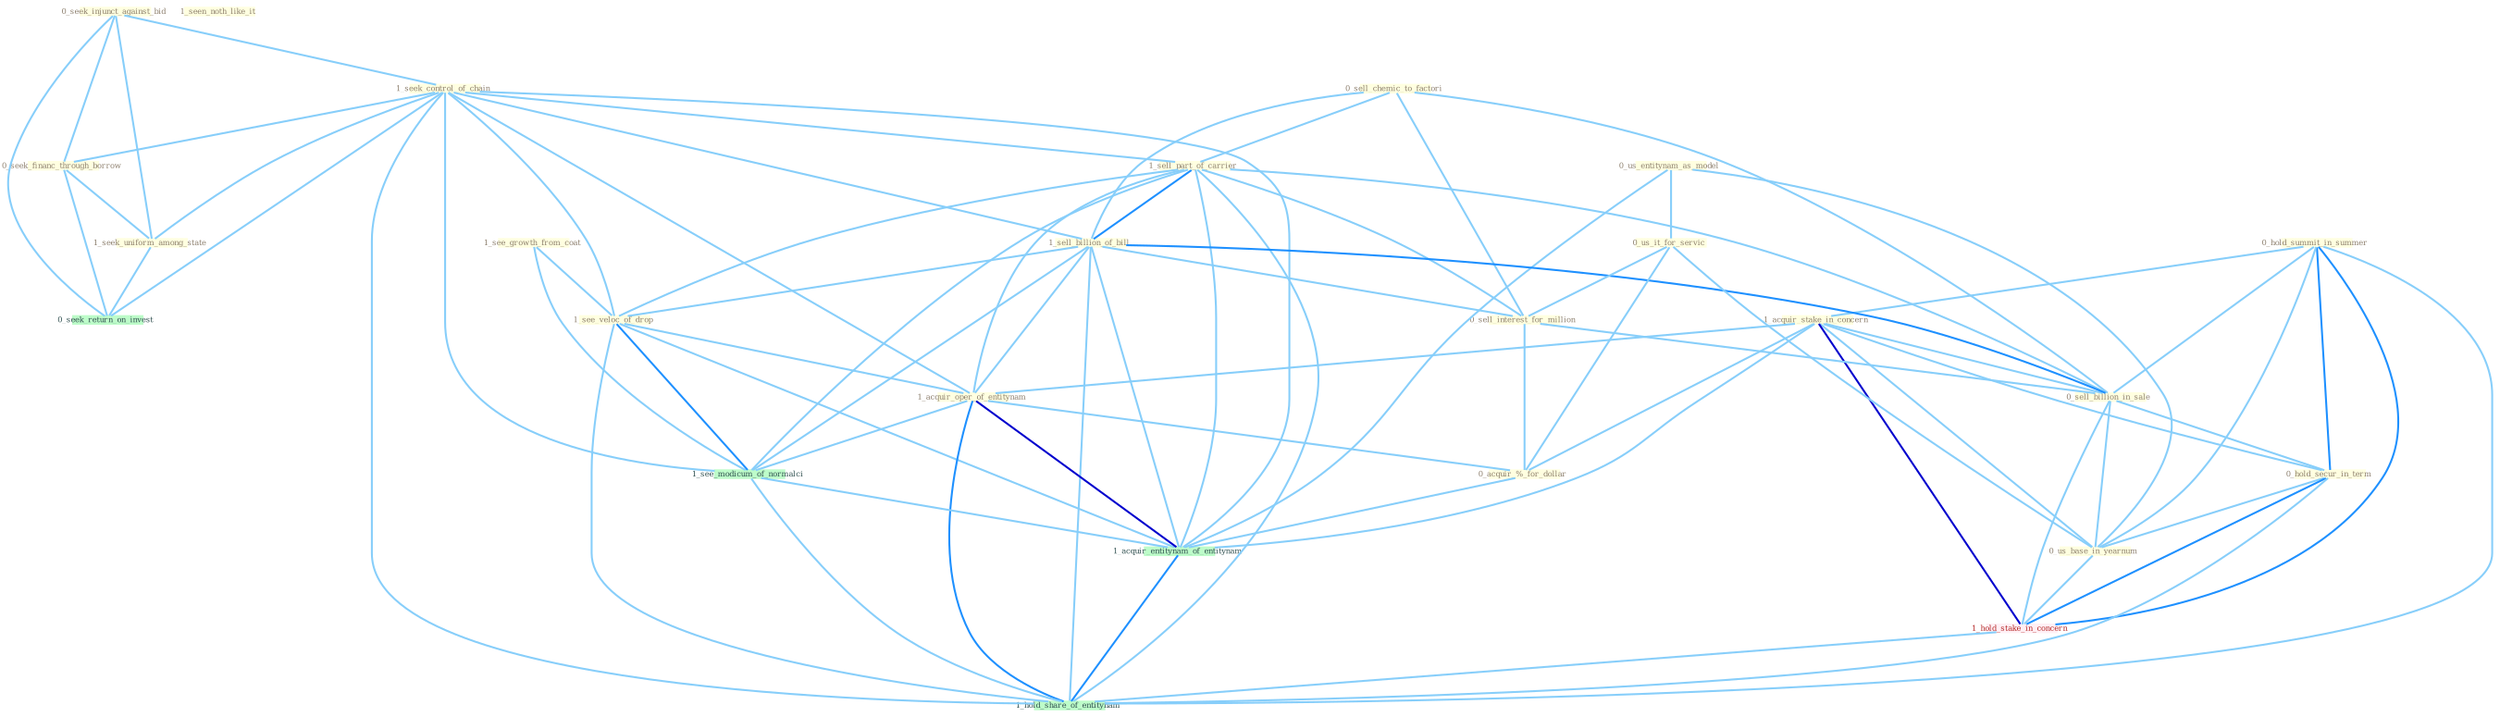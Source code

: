 Graph G{ 
    node
    [shape=polygon,style=filled,width=.5,height=.06,color="#BDFCC9",fixedsize=true,fontsize=4,
    fontcolor="#2f4f4f"];
    {node
    [color="#ffffe0", fontcolor="#8b7d6b"] "0_seek_injunct_against_bid " "0_hold_summit_in_summer " "0_sell_chemic_to_factori " "1_acquir_stake_in_concern " "1_seek_control_of_chain " "0_seek_financ_through_borrow " "1_sell_part_of_carrier " "1_seen_noth_like_it " "1_seek_uniform_among_state " "0_us_entitynam_as_model " "1_see_growth_from_coat " "1_sell_billion_of_bill " "0_us_it_for_servic " "0_sell_interest_for_million " "1_see_veloc_of_drop " "1_acquir_oper_of_entitynam " "0_sell_billion_in_sale " "0_acquir_%_for_dollar " "0_hold_secur_in_term " "0_us_base_in_yearnum "}
{node [color="#fff0f5", fontcolor="#b22222"] "1_hold_stake_in_concern "}
edge [color="#B0E2FF"];

	"0_seek_injunct_against_bid " -- "1_seek_control_of_chain " [w="1", color="#87cefa" ];
	"0_seek_injunct_against_bid " -- "0_seek_financ_through_borrow " [w="1", color="#87cefa" ];
	"0_seek_injunct_against_bid " -- "1_seek_uniform_among_state " [w="1", color="#87cefa" ];
	"0_seek_injunct_against_bid " -- "0_seek_return_on_invest " [w="1", color="#87cefa" ];
	"0_hold_summit_in_summer " -- "1_acquir_stake_in_concern " [w="1", color="#87cefa" ];
	"0_hold_summit_in_summer " -- "0_sell_billion_in_sale " [w="1", color="#87cefa" ];
	"0_hold_summit_in_summer " -- "0_hold_secur_in_term " [w="2", color="#1e90ff" , len=0.8];
	"0_hold_summit_in_summer " -- "0_us_base_in_yearnum " [w="1", color="#87cefa" ];
	"0_hold_summit_in_summer " -- "1_hold_stake_in_concern " [w="2", color="#1e90ff" , len=0.8];
	"0_hold_summit_in_summer " -- "1_hold_share_of_entitynam " [w="1", color="#87cefa" ];
	"0_sell_chemic_to_factori " -- "1_sell_part_of_carrier " [w="1", color="#87cefa" ];
	"0_sell_chemic_to_factori " -- "1_sell_billion_of_bill " [w="1", color="#87cefa" ];
	"0_sell_chemic_to_factori " -- "0_sell_interest_for_million " [w="1", color="#87cefa" ];
	"0_sell_chemic_to_factori " -- "0_sell_billion_in_sale " [w="1", color="#87cefa" ];
	"1_acquir_stake_in_concern " -- "1_acquir_oper_of_entitynam " [w="1", color="#87cefa" ];
	"1_acquir_stake_in_concern " -- "0_sell_billion_in_sale " [w="1", color="#87cefa" ];
	"1_acquir_stake_in_concern " -- "0_acquir_%_for_dollar " [w="1", color="#87cefa" ];
	"1_acquir_stake_in_concern " -- "0_hold_secur_in_term " [w="1", color="#87cefa" ];
	"1_acquir_stake_in_concern " -- "0_us_base_in_yearnum " [w="1", color="#87cefa" ];
	"1_acquir_stake_in_concern " -- "1_hold_stake_in_concern " [w="3", color="#0000cd" , len=0.6];
	"1_acquir_stake_in_concern " -- "1_acquir_entitynam_of_entitynam " [w="1", color="#87cefa" ];
	"1_seek_control_of_chain " -- "0_seek_financ_through_borrow " [w="1", color="#87cefa" ];
	"1_seek_control_of_chain " -- "1_sell_part_of_carrier " [w="1", color="#87cefa" ];
	"1_seek_control_of_chain " -- "1_seek_uniform_among_state " [w="1", color="#87cefa" ];
	"1_seek_control_of_chain " -- "1_sell_billion_of_bill " [w="1", color="#87cefa" ];
	"1_seek_control_of_chain " -- "1_see_veloc_of_drop " [w="1", color="#87cefa" ];
	"1_seek_control_of_chain " -- "1_acquir_oper_of_entitynam " [w="1", color="#87cefa" ];
	"1_seek_control_of_chain " -- "0_seek_return_on_invest " [w="1", color="#87cefa" ];
	"1_seek_control_of_chain " -- "1_see_modicum_of_normalci " [w="1", color="#87cefa" ];
	"1_seek_control_of_chain " -- "1_acquir_entitynam_of_entitynam " [w="1", color="#87cefa" ];
	"1_seek_control_of_chain " -- "1_hold_share_of_entitynam " [w="1", color="#87cefa" ];
	"0_seek_financ_through_borrow " -- "1_seek_uniform_among_state " [w="1", color="#87cefa" ];
	"0_seek_financ_through_borrow " -- "0_seek_return_on_invest " [w="1", color="#87cefa" ];
	"1_sell_part_of_carrier " -- "1_sell_billion_of_bill " [w="2", color="#1e90ff" , len=0.8];
	"1_sell_part_of_carrier " -- "0_sell_interest_for_million " [w="1", color="#87cefa" ];
	"1_sell_part_of_carrier " -- "1_see_veloc_of_drop " [w="1", color="#87cefa" ];
	"1_sell_part_of_carrier " -- "1_acquir_oper_of_entitynam " [w="1", color="#87cefa" ];
	"1_sell_part_of_carrier " -- "0_sell_billion_in_sale " [w="1", color="#87cefa" ];
	"1_sell_part_of_carrier " -- "1_see_modicum_of_normalci " [w="1", color="#87cefa" ];
	"1_sell_part_of_carrier " -- "1_acquir_entitynam_of_entitynam " [w="1", color="#87cefa" ];
	"1_sell_part_of_carrier " -- "1_hold_share_of_entitynam " [w="1", color="#87cefa" ];
	"1_seek_uniform_among_state " -- "0_seek_return_on_invest " [w="1", color="#87cefa" ];
	"0_us_entitynam_as_model " -- "0_us_it_for_servic " [w="1", color="#87cefa" ];
	"0_us_entitynam_as_model " -- "0_us_base_in_yearnum " [w="1", color="#87cefa" ];
	"0_us_entitynam_as_model " -- "1_acquir_entitynam_of_entitynam " [w="1", color="#87cefa" ];
	"1_see_growth_from_coat " -- "1_see_veloc_of_drop " [w="1", color="#87cefa" ];
	"1_see_growth_from_coat " -- "1_see_modicum_of_normalci " [w="1", color="#87cefa" ];
	"1_sell_billion_of_bill " -- "0_sell_interest_for_million " [w="1", color="#87cefa" ];
	"1_sell_billion_of_bill " -- "1_see_veloc_of_drop " [w="1", color="#87cefa" ];
	"1_sell_billion_of_bill " -- "1_acquir_oper_of_entitynam " [w="1", color="#87cefa" ];
	"1_sell_billion_of_bill " -- "0_sell_billion_in_sale " [w="2", color="#1e90ff" , len=0.8];
	"1_sell_billion_of_bill " -- "1_see_modicum_of_normalci " [w="1", color="#87cefa" ];
	"1_sell_billion_of_bill " -- "1_acquir_entitynam_of_entitynam " [w="1", color="#87cefa" ];
	"1_sell_billion_of_bill " -- "1_hold_share_of_entitynam " [w="1", color="#87cefa" ];
	"0_us_it_for_servic " -- "0_sell_interest_for_million " [w="1", color="#87cefa" ];
	"0_us_it_for_servic " -- "0_acquir_%_for_dollar " [w="1", color="#87cefa" ];
	"0_us_it_for_servic " -- "0_us_base_in_yearnum " [w="1", color="#87cefa" ];
	"0_sell_interest_for_million " -- "0_sell_billion_in_sale " [w="1", color="#87cefa" ];
	"0_sell_interest_for_million " -- "0_acquir_%_for_dollar " [w="1", color="#87cefa" ];
	"1_see_veloc_of_drop " -- "1_acquir_oper_of_entitynam " [w="1", color="#87cefa" ];
	"1_see_veloc_of_drop " -- "1_see_modicum_of_normalci " [w="2", color="#1e90ff" , len=0.8];
	"1_see_veloc_of_drop " -- "1_acquir_entitynam_of_entitynam " [w="1", color="#87cefa" ];
	"1_see_veloc_of_drop " -- "1_hold_share_of_entitynam " [w="1", color="#87cefa" ];
	"1_acquir_oper_of_entitynam " -- "0_acquir_%_for_dollar " [w="1", color="#87cefa" ];
	"1_acquir_oper_of_entitynam " -- "1_see_modicum_of_normalci " [w="1", color="#87cefa" ];
	"1_acquir_oper_of_entitynam " -- "1_acquir_entitynam_of_entitynam " [w="3", color="#0000cd" , len=0.6];
	"1_acquir_oper_of_entitynam " -- "1_hold_share_of_entitynam " [w="2", color="#1e90ff" , len=0.8];
	"0_sell_billion_in_sale " -- "0_hold_secur_in_term " [w="1", color="#87cefa" ];
	"0_sell_billion_in_sale " -- "0_us_base_in_yearnum " [w="1", color="#87cefa" ];
	"0_sell_billion_in_sale " -- "1_hold_stake_in_concern " [w="1", color="#87cefa" ];
	"0_acquir_%_for_dollar " -- "1_acquir_entitynam_of_entitynam " [w="1", color="#87cefa" ];
	"0_hold_secur_in_term " -- "0_us_base_in_yearnum " [w="1", color="#87cefa" ];
	"0_hold_secur_in_term " -- "1_hold_stake_in_concern " [w="2", color="#1e90ff" , len=0.8];
	"0_hold_secur_in_term " -- "1_hold_share_of_entitynam " [w="1", color="#87cefa" ];
	"0_us_base_in_yearnum " -- "1_hold_stake_in_concern " [w="1", color="#87cefa" ];
	"1_hold_stake_in_concern " -- "1_hold_share_of_entitynam " [w="1", color="#87cefa" ];
	"1_see_modicum_of_normalci " -- "1_acquir_entitynam_of_entitynam " [w="1", color="#87cefa" ];
	"1_see_modicum_of_normalci " -- "1_hold_share_of_entitynam " [w="1", color="#87cefa" ];
	"1_acquir_entitynam_of_entitynam " -- "1_hold_share_of_entitynam " [w="2", color="#1e90ff" , len=0.8];
}